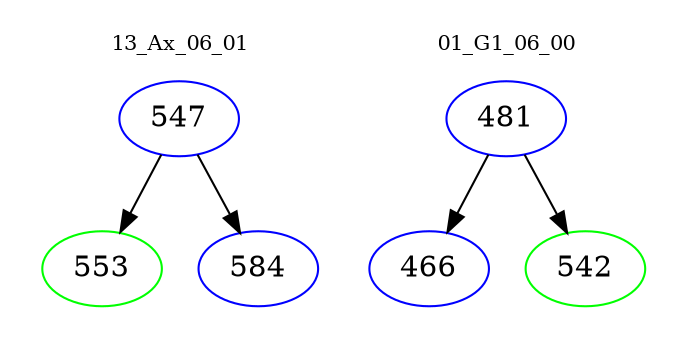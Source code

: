 digraph{
subgraph cluster_0 {
color = white
label = "13_Ax_06_01";
fontsize=10;
T0_547 [label="547", color="blue"]
T0_547 -> T0_553 [color="black"]
T0_553 [label="553", color="green"]
T0_547 -> T0_584 [color="black"]
T0_584 [label="584", color="blue"]
}
subgraph cluster_1 {
color = white
label = "01_G1_06_00";
fontsize=10;
T1_481 [label="481", color="blue"]
T1_481 -> T1_466 [color="black"]
T1_466 [label="466", color="blue"]
T1_481 -> T1_542 [color="black"]
T1_542 [label="542", color="green"]
}
}
